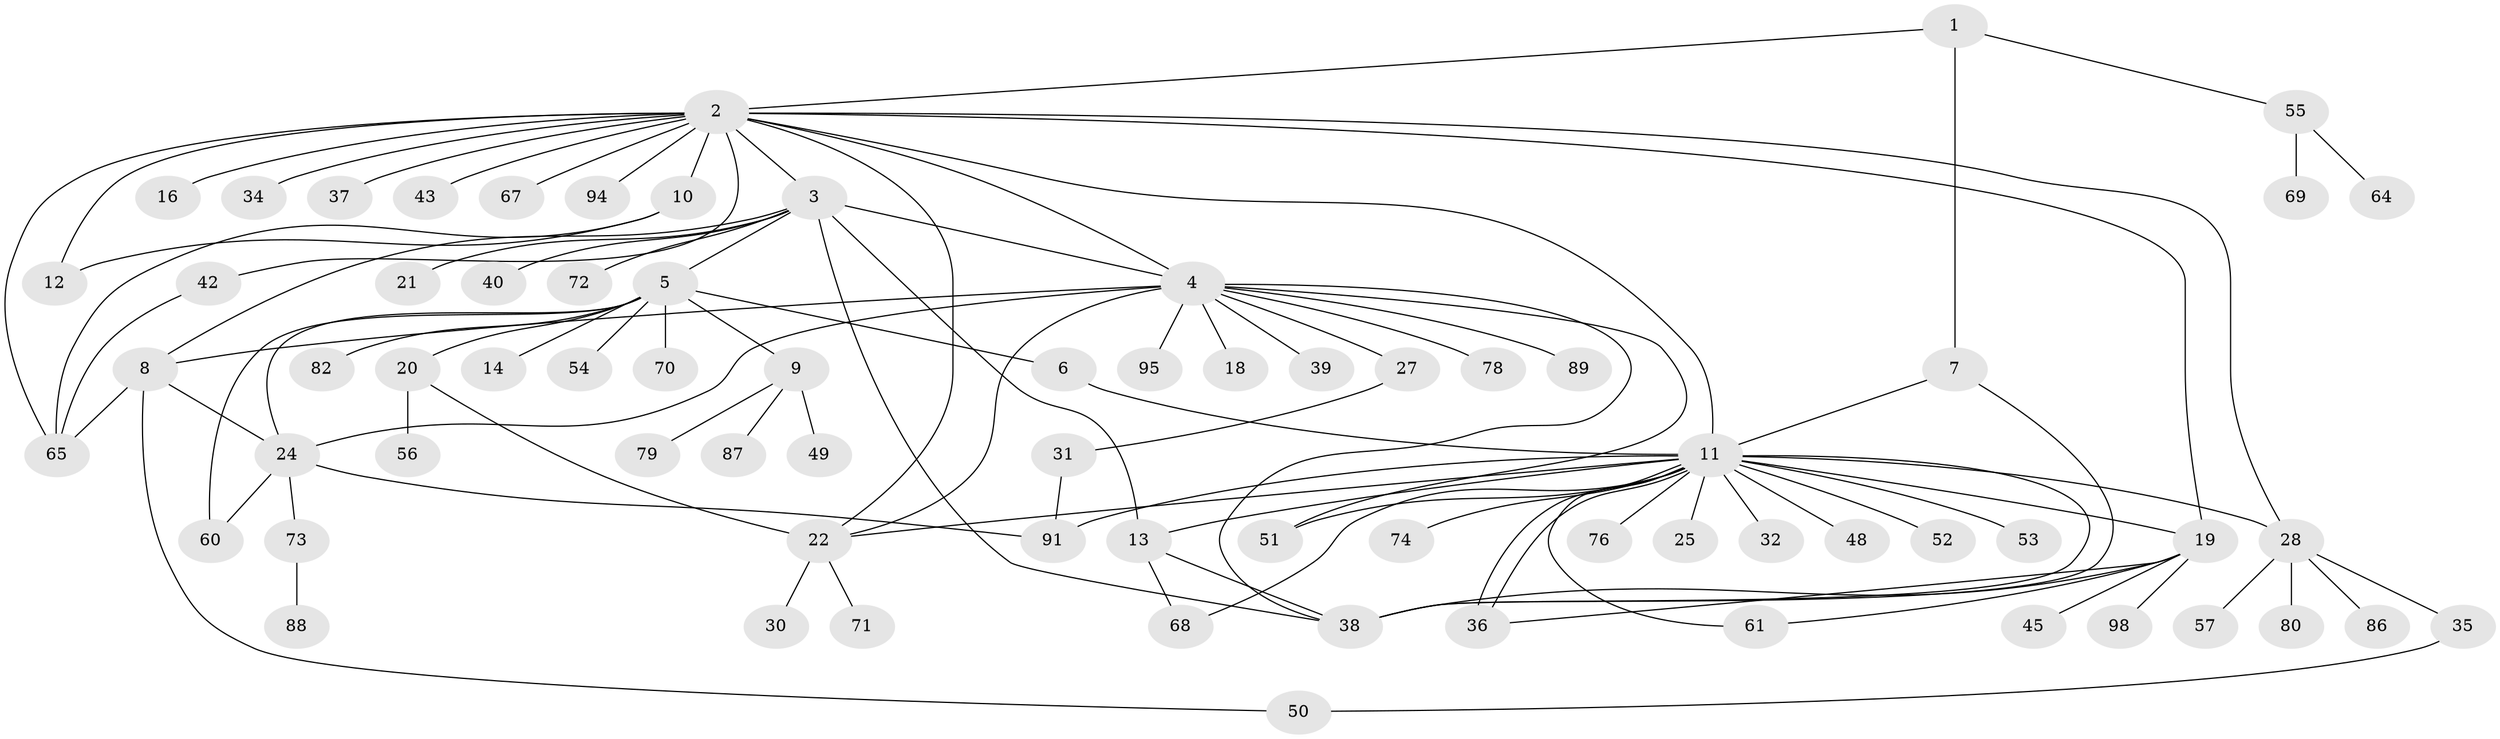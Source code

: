 // original degree distribution, {3: 0.17, 19: 0.01, 10: 0.01, 13: 0.01, 11: 0.01, 4: 0.07, 5: 0.04, 18: 0.01, 1: 0.5, 6: 0.02, 2: 0.15}
// Generated by graph-tools (version 1.1) at 2025/38/02/21/25 10:38:54]
// undirected, 72 vertices, 101 edges
graph export_dot {
graph [start="1"]
  node [color=gray90,style=filled];
  1 [super="+46"];
  2 [super="+99"];
  3 [super="+62"];
  4 [super="+47"];
  5 [super="+17"];
  6 [super="+58"];
  7 [super="+84"];
  8 [super="+63"];
  9 [super="+44"];
  10 [super="+85"];
  11 [super="+15"];
  12 [super="+29"];
  13 [super="+96"];
  14;
  16;
  18;
  19 [super="+26"];
  20;
  21;
  22 [super="+23"];
  24 [super="+93"];
  25;
  27;
  28 [super="+41"];
  30;
  31 [super="+33"];
  32;
  34;
  35;
  36;
  37;
  38 [super="+83"];
  39;
  40;
  42;
  43;
  45 [super="+92"];
  48 [super="+59"];
  49;
  50 [super="+77"];
  51 [super="+66"];
  52;
  53;
  54;
  55;
  56;
  57;
  60;
  61 [super="+100"];
  64;
  65 [super="+75"];
  67;
  68;
  69;
  70;
  71;
  72;
  73 [super="+81"];
  74;
  76;
  78;
  79;
  80 [super="+97"];
  82;
  86;
  87 [super="+90"];
  88;
  89;
  91;
  94;
  95;
  98;
  1 -- 2;
  1 -- 7;
  1 -- 55;
  2 -- 3;
  2 -- 4;
  2 -- 10;
  2 -- 11;
  2 -- 12;
  2 -- 16;
  2 -- 19;
  2 -- 28 [weight=2];
  2 -- 34;
  2 -- 37;
  2 -- 42;
  2 -- 43;
  2 -- 65;
  2 -- 67;
  2 -- 94;
  2 -- 22;
  3 -- 4;
  3 -- 5;
  3 -- 8;
  3 -- 13;
  3 -- 21;
  3 -- 38;
  3 -- 40;
  3 -- 72;
  4 -- 8 [weight=2];
  4 -- 18;
  4 -- 22;
  4 -- 27;
  4 -- 39;
  4 -- 51;
  4 -- 78;
  4 -- 89;
  4 -- 95;
  4 -- 24;
  4 -- 38;
  5 -- 6;
  5 -- 9;
  5 -- 14;
  5 -- 20;
  5 -- 24;
  5 -- 54;
  5 -- 60;
  5 -- 70;
  5 -- 82;
  6 -- 11;
  7 -- 38;
  7 -- 11;
  8 -- 24;
  8 -- 50;
  8 -- 65;
  9 -- 49;
  9 -- 79;
  9 -- 87;
  10 -- 12;
  10 -- 65;
  11 -- 22;
  11 -- 25;
  11 -- 28;
  11 -- 32;
  11 -- 36;
  11 -- 36;
  11 -- 48;
  11 -- 52;
  11 -- 61;
  11 -- 68;
  11 -- 74;
  11 -- 76;
  11 -- 91;
  11 -- 51;
  11 -- 19;
  11 -- 53;
  11 -- 13;
  11 -- 38;
  13 -- 68;
  13 -- 38;
  19 -- 36;
  19 -- 98;
  19 -- 45;
  19 -- 61;
  19 -- 38;
  20 -- 22;
  20 -- 56;
  22 -- 30;
  22 -- 71;
  24 -- 73;
  24 -- 91;
  24 -- 60;
  27 -- 31;
  28 -- 35;
  28 -- 80;
  28 -- 57;
  28 -- 86;
  31 -- 91;
  35 -- 50;
  42 -- 65;
  55 -- 64;
  55 -- 69;
  73 -- 88;
}
